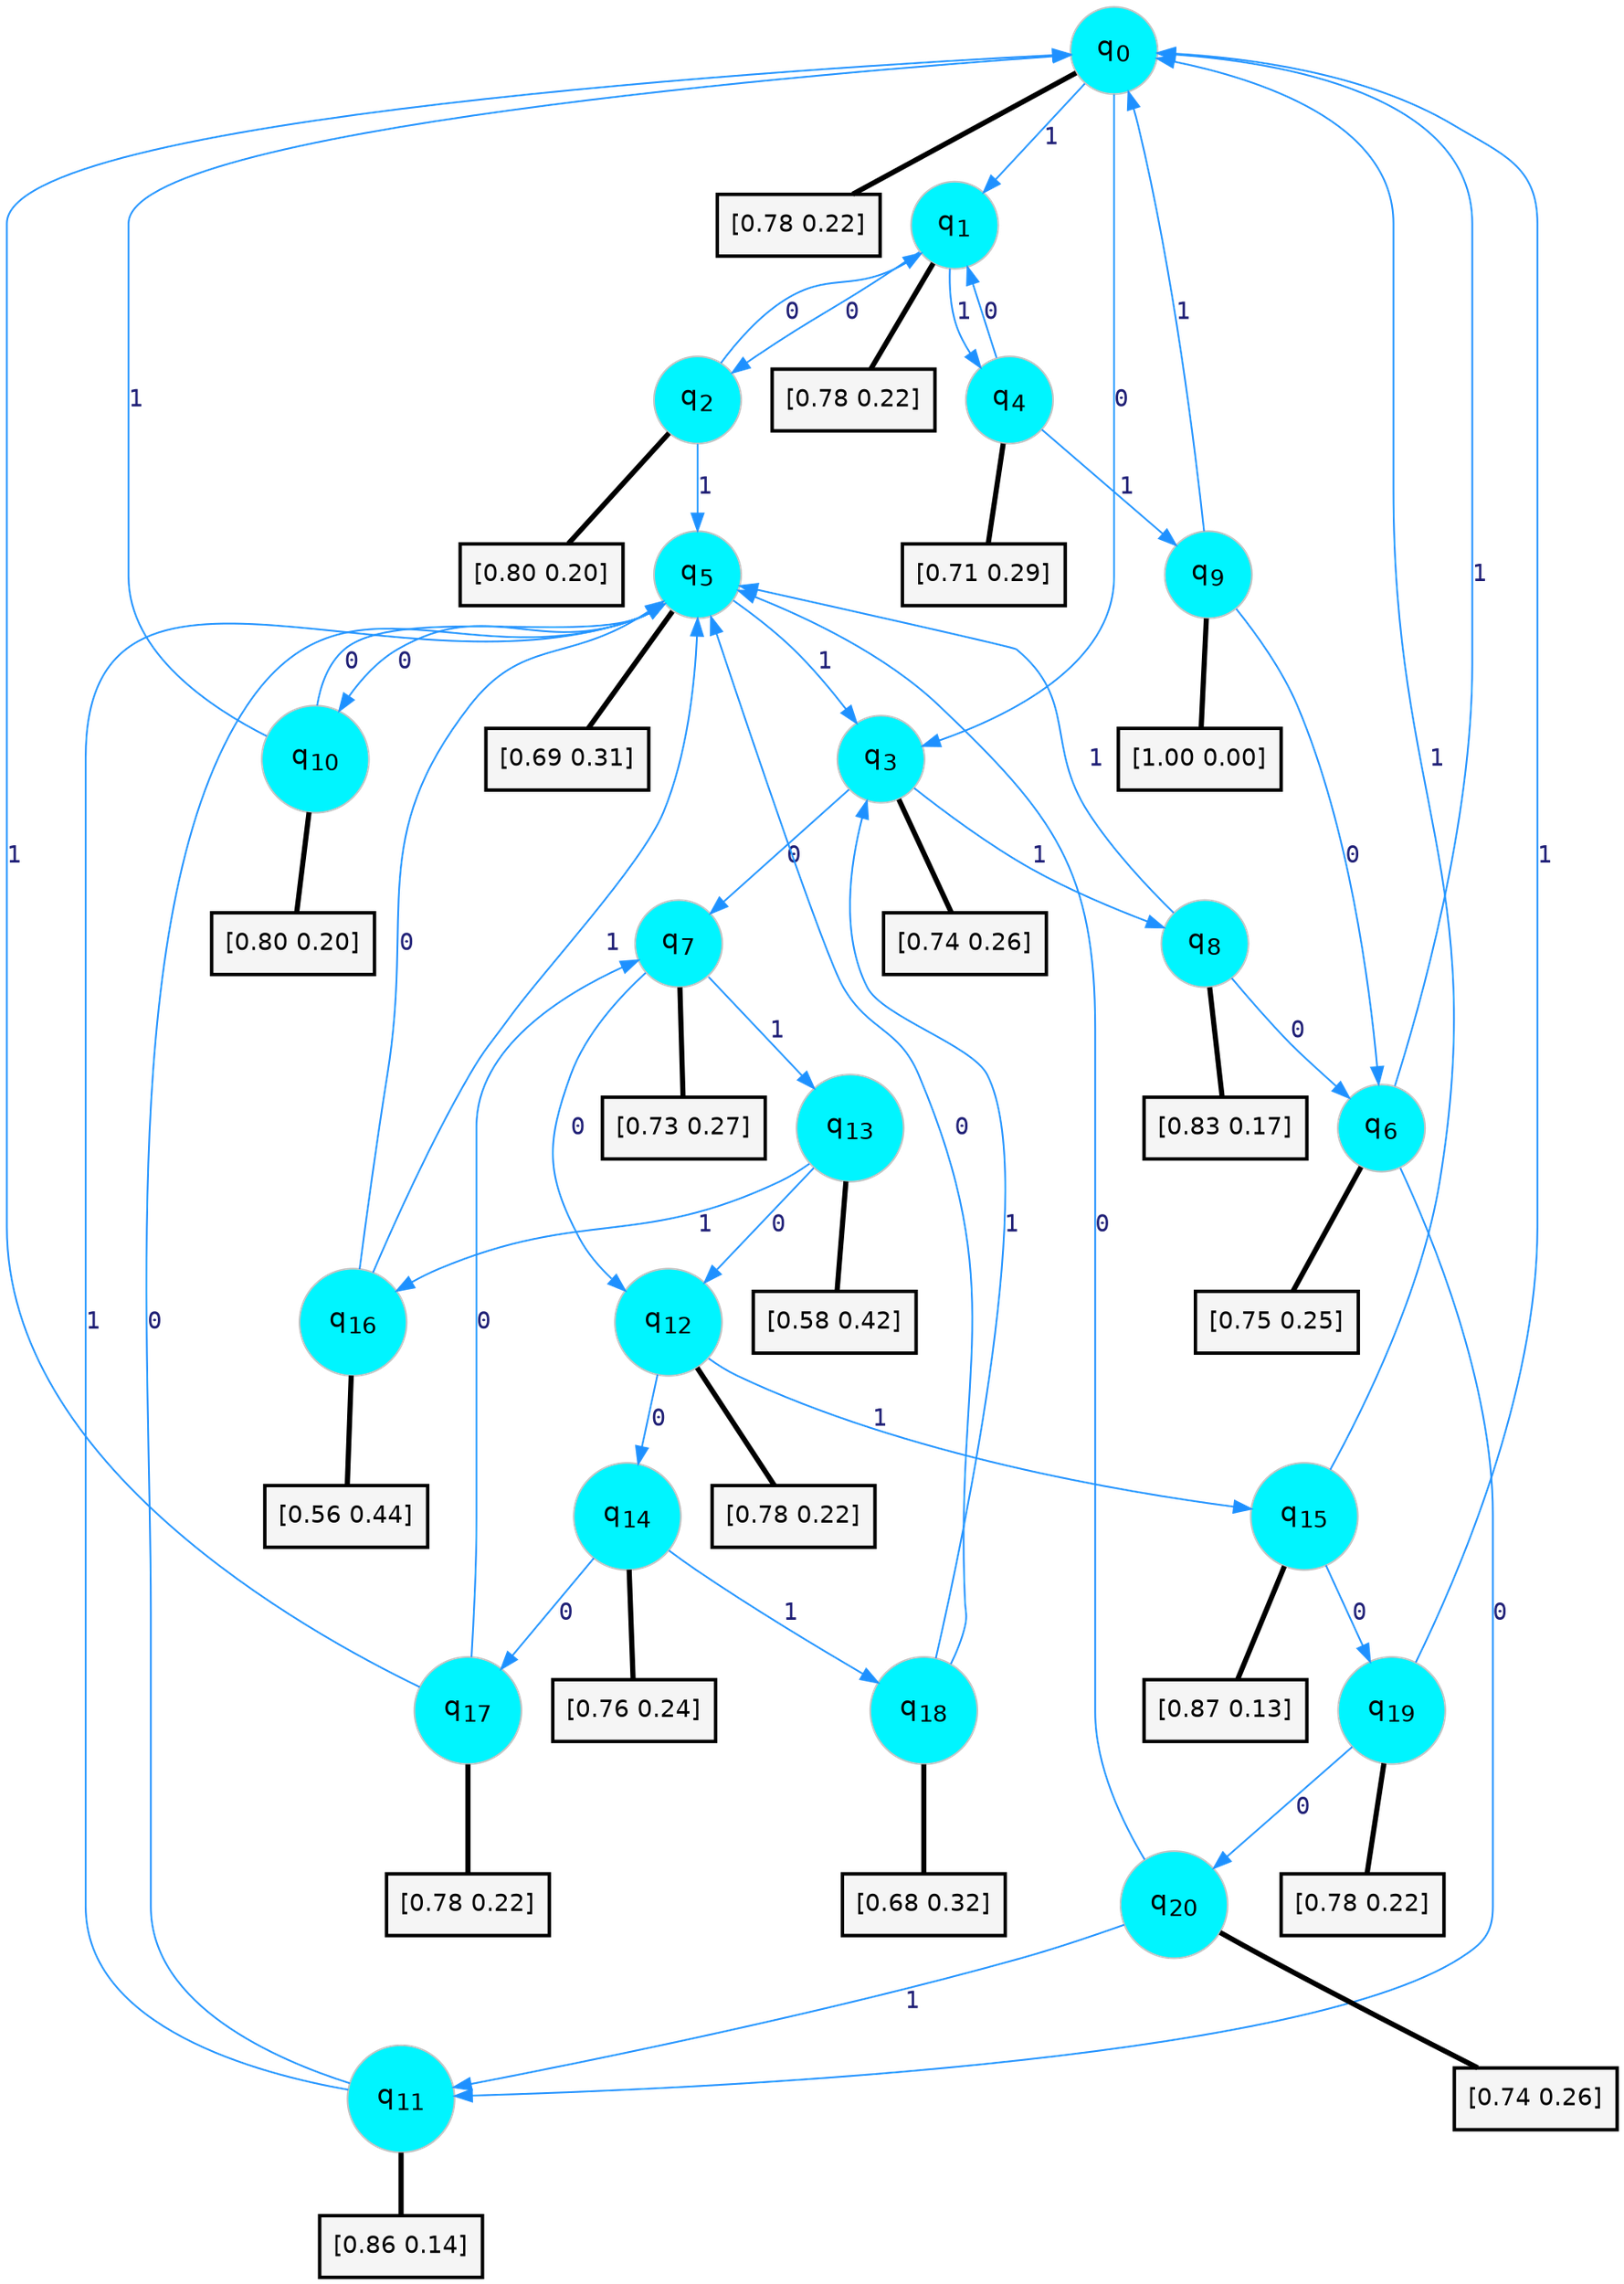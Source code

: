 digraph G {
graph [
bgcolor=transparent, dpi=300, rankdir=TD, size="40,25"];
node [
color=gray, fillcolor=turquoise1, fontcolor=black, fontname=Helvetica, fontsize=16, fontweight=bold, shape=circle, style=filled];
edge [
arrowsize=1, color=dodgerblue1, fontcolor=midnightblue, fontname=courier, fontweight=bold, penwidth=1, style=solid, weight=20];
0[label=<q<SUB>0</SUB>>];
1[label=<q<SUB>1</SUB>>];
2[label=<q<SUB>2</SUB>>];
3[label=<q<SUB>3</SUB>>];
4[label=<q<SUB>4</SUB>>];
5[label=<q<SUB>5</SUB>>];
6[label=<q<SUB>6</SUB>>];
7[label=<q<SUB>7</SUB>>];
8[label=<q<SUB>8</SUB>>];
9[label=<q<SUB>9</SUB>>];
10[label=<q<SUB>10</SUB>>];
11[label=<q<SUB>11</SUB>>];
12[label=<q<SUB>12</SUB>>];
13[label=<q<SUB>13</SUB>>];
14[label=<q<SUB>14</SUB>>];
15[label=<q<SUB>15</SUB>>];
16[label=<q<SUB>16</SUB>>];
17[label=<q<SUB>17</SUB>>];
18[label=<q<SUB>18</SUB>>];
19[label=<q<SUB>19</SUB>>];
20[label=<q<SUB>20</SUB>>];
21[label="[0.78 0.22]", shape=box,fontcolor=black, fontname=Helvetica, fontsize=14, penwidth=2, fillcolor=whitesmoke,color=black];
22[label="[0.78 0.22]", shape=box,fontcolor=black, fontname=Helvetica, fontsize=14, penwidth=2, fillcolor=whitesmoke,color=black];
23[label="[0.80 0.20]", shape=box,fontcolor=black, fontname=Helvetica, fontsize=14, penwidth=2, fillcolor=whitesmoke,color=black];
24[label="[0.74 0.26]", shape=box,fontcolor=black, fontname=Helvetica, fontsize=14, penwidth=2, fillcolor=whitesmoke,color=black];
25[label="[0.71 0.29]", shape=box,fontcolor=black, fontname=Helvetica, fontsize=14, penwidth=2, fillcolor=whitesmoke,color=black];
26[label="[0.69 0.31]", shape=box,fontcolor=black, fontname=Helvetica, fontsize=14, penwidth=2, fillcolor=whitesmoke,color=black];
27[label="[0.75 0.25]", shape=box,fontcolor=black, fontname=Helvetica, fontsize=14, penwidth=2, fillcolor=whitesmoke,color=black];
28[label="[0.73 0.27]", shape=box,fontcolor=black, fontname=Helvetica, fontsize=14, penwidth=2, fillcolor=whitesmoke,color=black];
29[label="[0.83 0.17]", shape=box,fontcolor=black, fontname=Helvetica, fontsize=14, penwidth=2, fillcolor=whitesmoke,color=black];
30[label="[1.00 0.00]", shape=box,fontcolor=black, fontname=Helvetica, fontsize=14, penwidth=2, fillcolor=whitesmoke,color=black];
31[label="[0.80 0.20]", shape=box,fontcolor=black, fontname=Helvetica, fontsize=14, penwidth=2, fillcolor=whitesmoke,color=black];
32[label="[0.86 0.14]", shape=box,fontcolor=black, fontname=Helvetica, fontsize=14, penwidth=2, fillcolor=whitesmoke,color=black];
33[label="[0.78 0.22]", shape=box,fontcolor=black, fontname=Helvetica, fontsize=14, penwidth=2, fillcolor=whitesmoke,color=black];
34[label="[0.58 0.42]", shape=box,fontcolor=black, fontname=Helvetica, fontsize=14, penwidth=2, fillcolor=whitesmoke,color=black];
35[label="[0.76 0.24]", shape=box,fontcolor=black, fontname=Helvetica, fontsize=14, penwidth=2, fillcolor=whitesmoke,color=black];
36[label="[0.87 0.13]", shape=box,fontcolor=black, fontname=Helvetica, fontsize=14, penwidth=2, fillcolor=whitesmoke,color=black];
37[label="[0.56 0.44]", shape=box,fontcolor=black, fontname=Helvetica, fontsize=14, penwidth=2, fillcolor=whitesmoke,color=black];
38[label="[0.78 0.22]", shape=box,fontcolor=black, fontname=Helvetica, fontsize=14, penwidth=2, fillcolor=whitesmoke,color=black];
39[label="[0.68 0.32]", shape=box,fontcolor=black, fontname=Helvetica, fontsize=14, penwidth=2, fillcolor=whitesmoke,color=black];
40[label="[0.78 0.22]", shape=box,fontcolor=black, fontname=Helvetica, fontsize=14, penwidth=2, fillcolor=whitesmoke,color=black];
41[label="[0.74 0.26]", shape=box,fontcolor=black, fontname=Helvetica, fontsize=14, penwidth=2, fillcolor=whitesmoke,color=black];
0->3 [label=0];
0->1 [label=1];
0->21 [arrowhead=none, penwidth=3,color=black];
1->2 [label=0];
1->4 [label=1];
1->22 [arrowhead=none, penwidth=3,color=black];
2->1 [label=0];
2->5 [label=1];
2->23 [arrowhead=none, penwidth=3,color=black];
3->7 [label=0];
3->8 [label=1];
3->24 [arrowhead=none, penwidth=3,color=black];
4->1 [label=0];
4->9 [label=1];
4->25 [arrowhead=none, penwidth=3,color=black];
5->10 [label=0];
5->3 [label=1];
5->26 [arrowhead=none, penwidth=3,color=black];
6->11 [label=0];
6->0 [label=1];
6->27 [arrowhead=none, penwidth=3,color=black];
7->12 [label=0];
7->13 [label=1];
7->28 [arrowhead=none, penwidth=3,color=black];
8->6 [label=0];
8->5 [label=1];
8->29 [arrowhead=none, penwidth=3,color=black];
9->6 [label=0];
9->0 [label=1];
9->30 [arrowhead=none, penwidth=3,color=black];
10->5 [label=0];
10->0 [label=1];
10->31 [arrowhead=none, penwidth=3,color=black];
11->5 [label=0];
11->5 [label=1];
11->32 [arrowhead=none, penwidth=3,color=black];
12->14 [label=0];
12->15 [label=1];
12->33 [arrowhead=none, penwidth=3,color=black];
13->12 [label=0];
13->16 [label=1];
13->34 [arrowhead=none, penwidth=3,color=black];
14->17 [label=0];
14->18 [label=1];
14->35 [arrowhead=none, penwidth=3,color=black];
15->19 [label=0];
15->0 [label=1];
15->36 [arrowhead=none, penwidth=3,color=black];
16->5 [label=0];
16->5 [label=1];
16->37 [arrowhead=none, penwidth=3,color=black];
17->7 [label=0];
17->0 [label=1];
17->38 [arrowhead=none, penwidth=3,color=black];
18->5 [label=0];
18->3 [label=1];
18->39 [arrowhead=none, penwidth=3,color=black];
19->20 [label=0];
19->0 [label=1];
19->40 [arrowhead=none, penwidth=3,color=black];
20->5 [label=0];
20->11 [label=1];
20->41 [arrowhead=none, penwidth=3,color=black];
}
